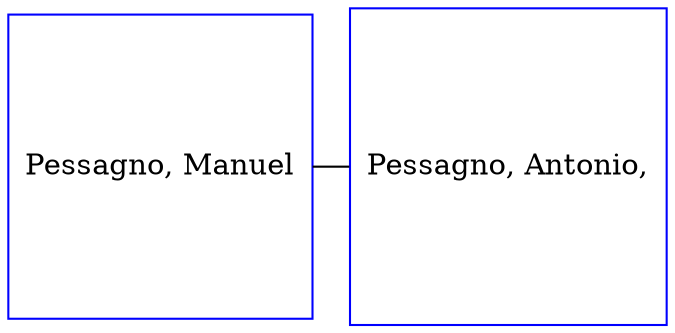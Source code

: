 digraph D {
    edge [dir=none];    node [shape=box];    "010481"   [label="Pessagno, Manuel", shape=box, regular=1, color="blue"] ;
"005526"   [label="Pessagno, Antonio,", shape=box, regular=1, color="blue"] ;
{rank=same; 010481->005526};
}